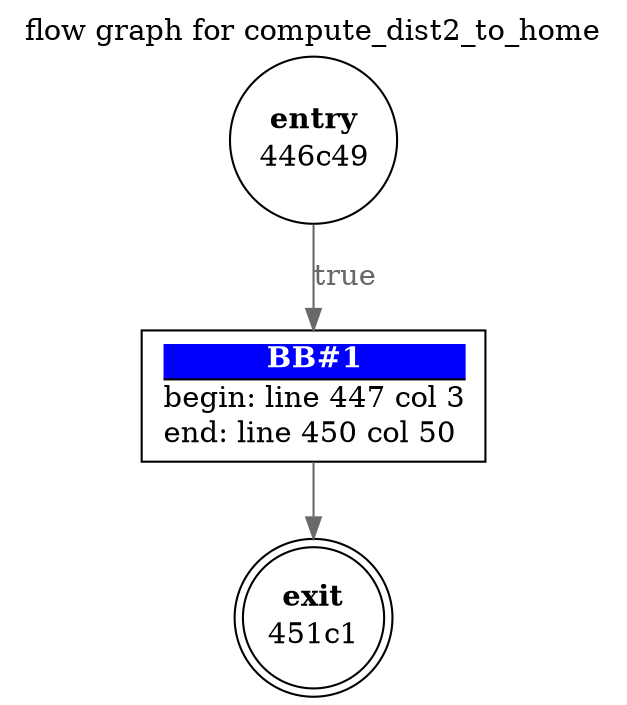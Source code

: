 digraph computedist2tohome{ 
  label="flow graph for compute_dist2_to_home"
  labelloc="t"
  0 [label=<<TABLE border="0" cellborder="0" cellpadding="0"><TR><TD border="0" bgcolor="#ffffff" sides="b"><FONT color="#000000"><B>exit</B></FONT></TD></TR><TR><TD>451c1</TD></TR></TABLE>>, shape=doublecircle, margin=0]
  1 [label=<<TABLE border="0" cellborder="0" cellpadding="0"><TR><TD border="1" bgcolor="#0000ff" sides="b"><FONT color="#ffffff"><B>BB#1</B></FONT></TD></TR><TR><TD align="left">begin: line 447 col 3</TD></TR><TR><TD align="left">end: line 450 col 50</TD></TR></TABLE>>, shape=box]
  1->0[label="" fontcolor=dimgray color=dimgray]
  2 [label=<<TABLE border="0" cellborder="0" cellpadding="0"><TR><TD border="0" bgcolor="#ffffff" sides="b"><FONT color="#000000"><B>entry</B></FONT></TD></TR><TR><TD>446c49</TD></TR></TABLE>>, shape=circle, margin=0]
  2->1[label="true" fontcolor=dimgray color=dimgray]
}
